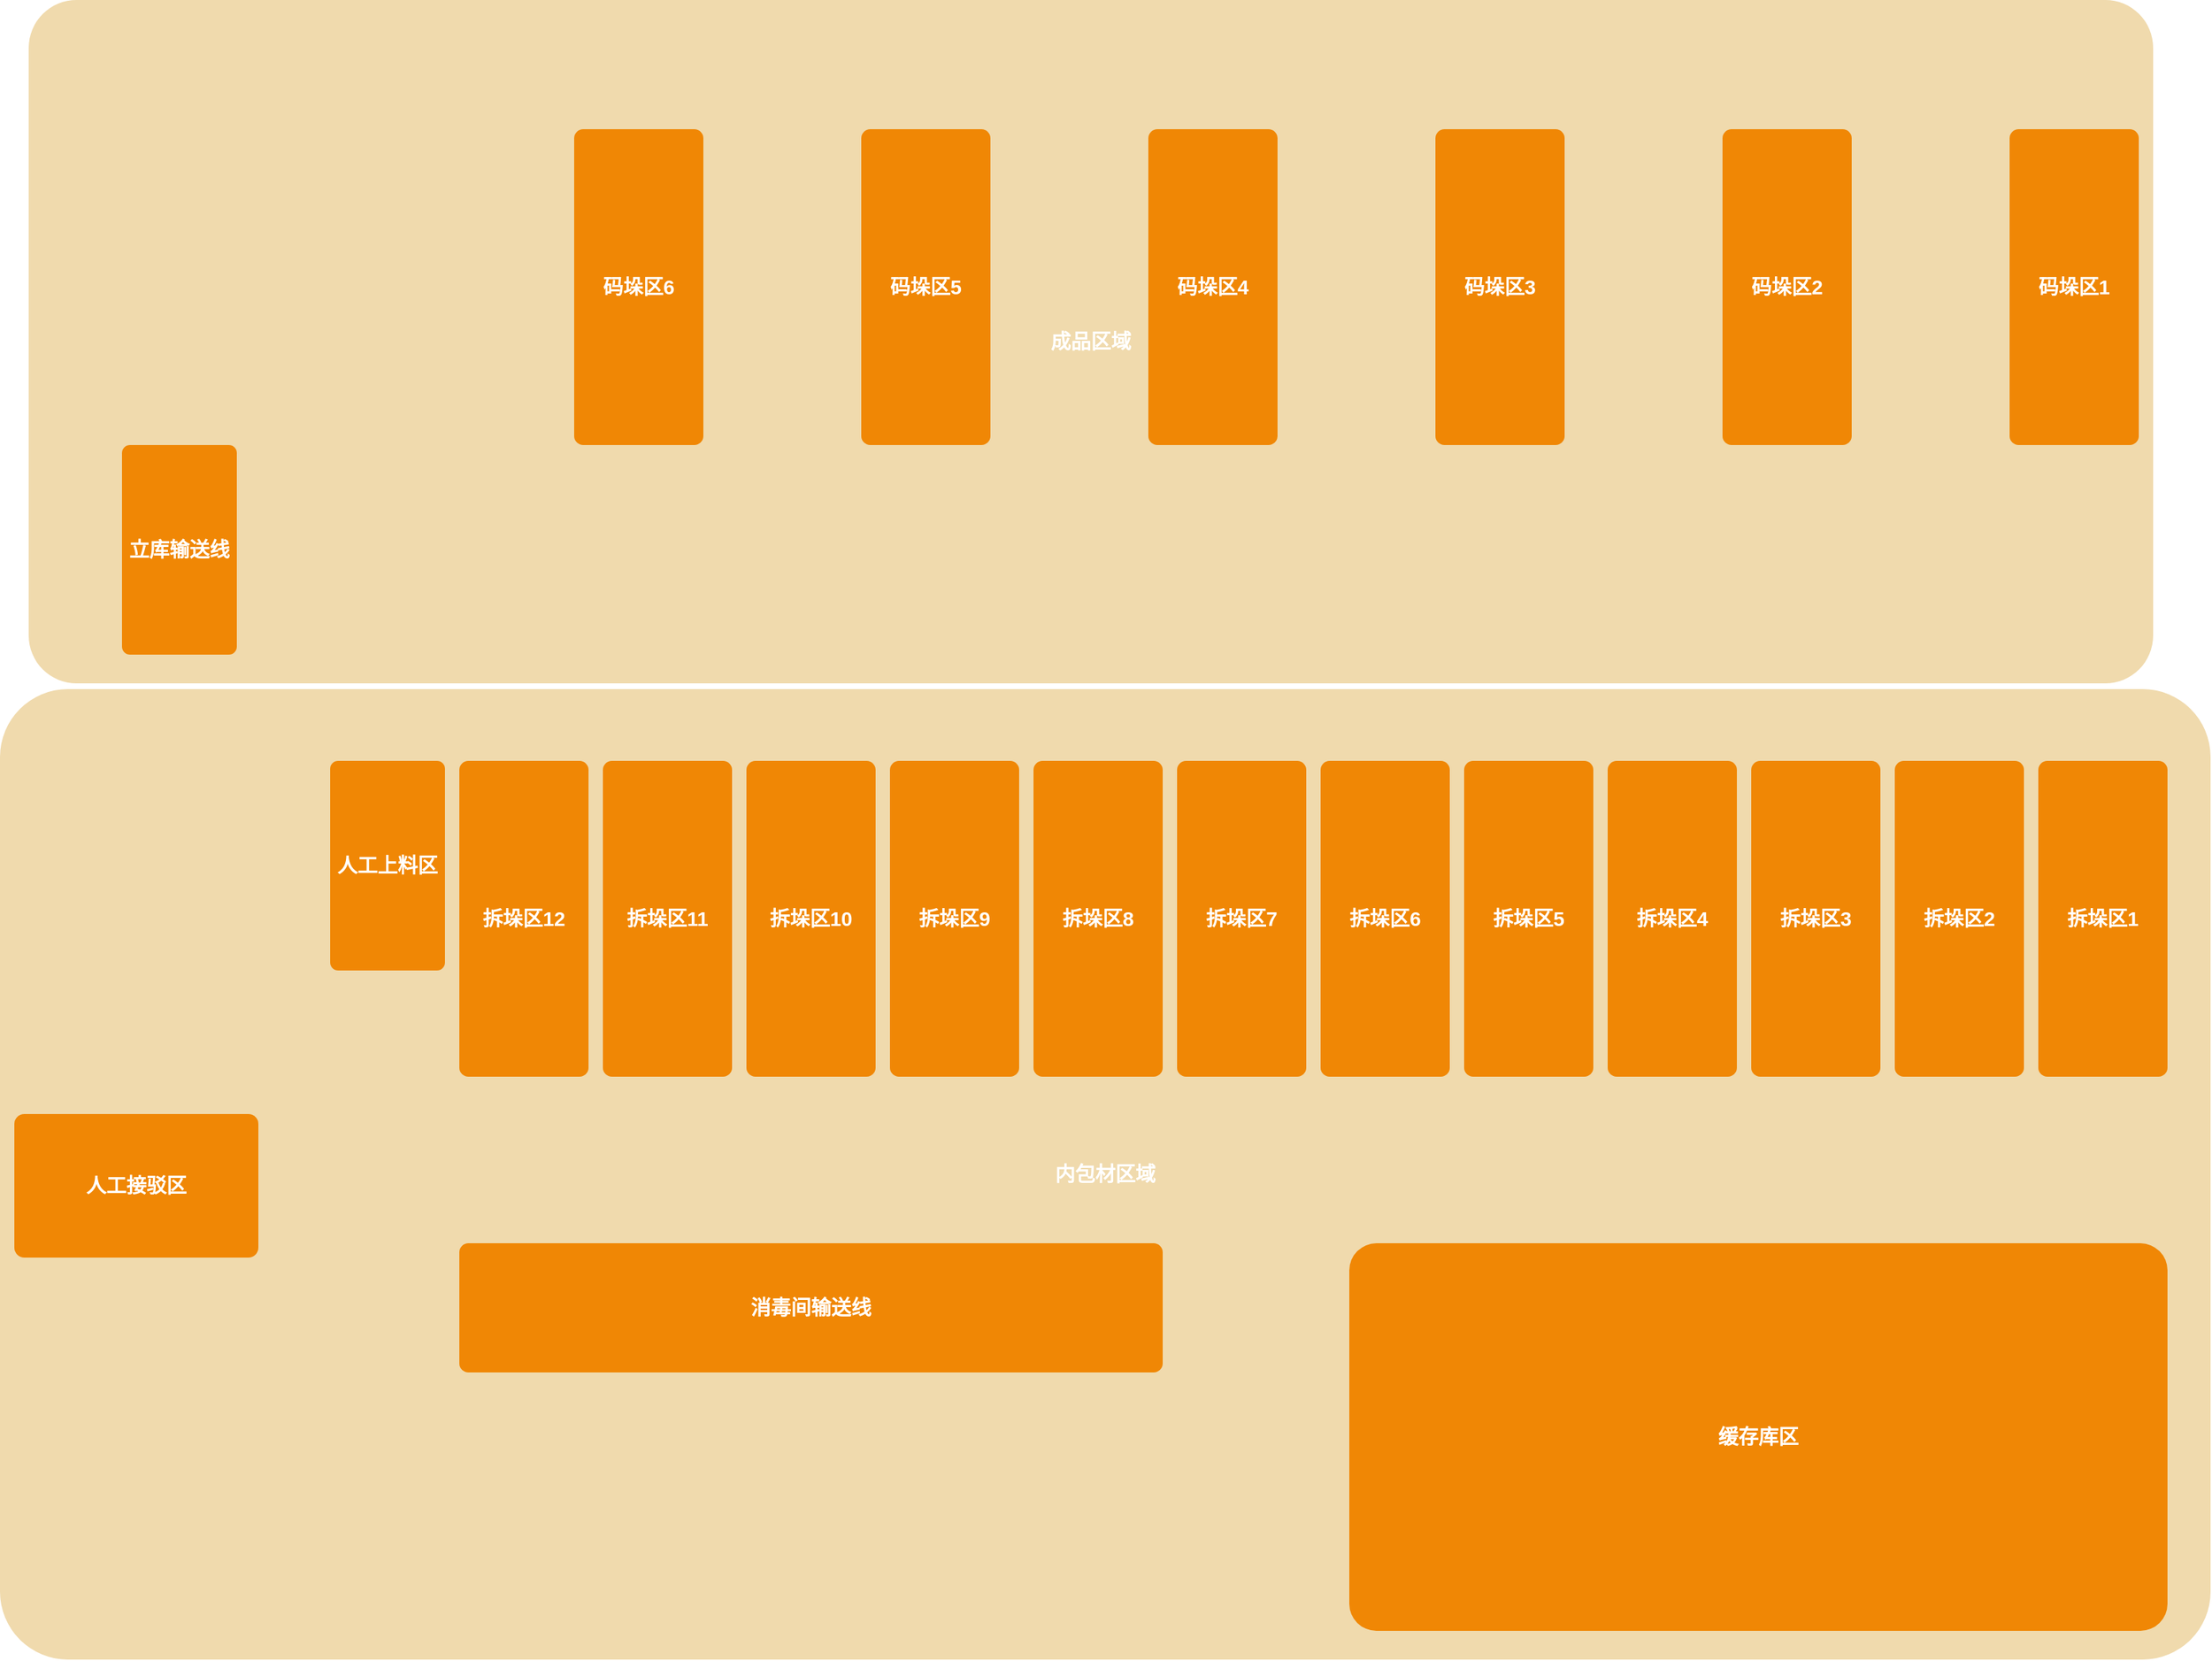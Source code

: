 <mxfile version="24.7.17">
  <diagram id="6a731a19-8d31-9384-78a2-239565b7b9f0" name="Page-1">
    <mxGraphModel dx="3560" dy="1907" grid="1" gridSize="10" guides="1" tooltips="1" connect="1" arrows="1" fold="1" page="1" pageScale="1" pageWidth="1169" pageHeight="827" background="none" math="0" shadow="0">
      <root>
        <mxCell id="0" />
        <mxCell id="1" parent="0" />
        <mxCell id="Onm9FdsHoiDiQ1-qIEA--1791" value="成品区域" style="rounded=1;whiteSpace=wrap;html=1;shadow=0;labelBackgroundColor=none;strokeColor=none;strokeWidth=3;fillColor=#F0DAAD;fontFamily=Helvetica;fontSize=14;fontColor=#FFFFFF;align=center;spacing=5;fontStyle=1;arcSize=7;perimeterSpacing=2;" vertex="1" parent="1">
          <mxGeometry x="-140" y="-230" width="1480" height="476" as="geometry" />
        </mxCell>
        <mxCell id="Onm9FdsHoiDiQ1-qIEA--1790" value="内包材区域" style="rounded=1;whiteSpace=wrap;html=1;shadow=0;labelBackgroundColor=none;strokeColor=none;strokeWidth=3;fillColor=#F0DAAD;fontFamily=Helvetica;fontSize=14;fontColor=#FFFFFF;align=center;spacing=5;fontStyle=1;arcSize=7;perimeterSpacing=2;" vertex="1" parent="1">
          <mxGeometry x="-160" y="250" width="1540" height="676" as="geometry" />
        </mxCell>
        <mxCell id="1764" value="消毒间输送线" style="rounded=1;whiteSpace=wrap;html=1;shadow=0;labelBackgroundColor=none;strokeColor=none;strokeWidth=3;fillColor=#F08705;fontFamily=Helvetica;fontSize=14;fontColor=#FFFFFF;align=center;spacing=5;fontStyle=1;arcSize=7;perimeterSpacing=2;" parent="1" vertex="1">
          <mxGeometry x="160" y="636" width="490" height="90" as="geometry" />
        </mxCell>
        <mxCell id="zb6B7RwU2urwTFCcEJx9-1789" value="缓存库区" style="rounded=1;whiteSpace=wrap;html=1;shadow=0;labelBackgroundColor=none;strokeColor=none;strokeWidth=3;fillColor=#F08705;fontFamily=Helvetica;fontSize=14;fontColor=#FFFFFF;align=center;spacing=5;fontStyle=1;arcSize=7;perimeterSpacing=2;" parent="1" vertex="1">
          <mxGeometry x="780" y="636" width="570" height="270" as="geometry" />
        </mxCell>
        <mxCell id="zb6B7RwU2urwTFCcEJx9-1790" value="拆垛区4" style="rounded=1;whiteSpace=wrap;html=1;shadow=0;labelBackgroundColor=none;strokeColor=none;strokeWidth=3;fillColor=#F08705;fontFamily=Helvetica;fontSize=14;fontColor=#FFFFFF;align=center;spacing=5;fontStyle=1;arcSize=7;perimeterSpacing=2;" parent="1" vertex="1">
          <mxGeometry x="960" y="300" width="90" height="220" as="geometry" />
        </mxCell>
        <mxCell id="Onm9FdsHoiDiQ1-qIEA--1770" value="拆垛区5" style="rounded=1;whiteSpace=wrap;html=1;shadow=0;labelBackgroundColor=none;strokeColor=none;strokeWidth=3;fillColor=#F08705;fontFamily=Helvetica;fontSize=14;fontColor=#FFFFFF;align=center;spacing=5;fontStyle=1;arcSize=7;perimeterSpacing=2;" vertex="1" parent="1">
          <mxGeometry x="860" y="300" width="90" height="220" as="geometry" />
        </mxCell>
        <mxCell id="Onm9FdsHoiDiQ1-qIEA--1771" value="拆垛区6" style="rounded=1;whiteSpace=wrap;html=1;shadow=0;labelBackgroundColor=none;strokeColor=none;strokeWidth=3;fillColor=#F08705;fontFamily=Helvetica;fontSize=14;fontColor=#FFFFFF;align=center;spacing=5;fontStyle=1;arcSize=7;perimeterSpacing=2;" vertex="1" parent="1">
          <mxGeometry x="760" y="300" width="90" height="220" as="geometry" />
        </mxCell>
        <mxCell id="Onm9FdsHoiDiQ1-qIEA--1772" value="拆垛区7" style="rounded=1;whiteSpace=wrap;html=1;shadow=0;labelBackgroundColor=none;strokeColor=none;strokeWidth=3;fillColor=#F08705;fontFamily=Helvetica;fontSize=14;fontColor=#FFFFFF;align=center;spacing=5;fontStyle=1;arcSize=7;perimeterSpacing=2;" vertex="1" parent="1">
          <mxGeometry x="660" y="300" width="90" height="220" as="geometry" />
        </mxCell>
        <mxCell id="Onm9FdsHoiDiQ1-qIEA--1773" value="拆垛区8" style="rounded=1;whiteSpace=wrap;html=1;shadow=0;labelBackgroundColor=none;strokeColor=none;strokeWidth=3;fillColor=#F08705;fontFamily=Helvetica;fontSize=14;fontColor=#FFFFFF;align=center;spacing=5;fontStyle=1;arcSize=7;perimeterSpacing=2;" vertex="1" parent="1">
          <mxGeometry x="560" y="300" width="90" height="220" as="geometry" />
        </mxCell>
        <mxCell id="Onm9FdsHoiDiQ1-qIEA--1774" value="拆垛区9" style="rounded=1;whiteSpace=wrap;html=1;shadow=0;labelBackgroundColor=none;strokeColor=none;strokeWidth=3;fillColor=#F08705;fontFamily=Helvetica;fontSize=14;fontColor=#FFFFFF;align=center;spacing=5;fontStyle=1;arcSize=7;perimeterSpacing=2;" vertex="1" parent="1">
          <mxGeometry x="460" y="300" width="90" height="220" as="geometry" />
        </mxCell>
        <mxCell id="Onm9FdsHoiDiQ1-qIEA--1775" value="拆垛区10" style="rounded=1;whiteSpace=wrap;html=1;shadow=0;labelBackgroundColor=none;strokeColor=none;strokeWidth=3;fillColor=#F08705;fontFamily=Helvetica;fontSize=14;fontColor=#FFFFFF;align=center;spacing=5;fontStyle=1;arcSize=7;perimeterSpacing=2;" vertex="1" parent="1">
          <mxGeometry x="360" y="300" width="90" height="220" as="geometry" />
        </mxCell>
        <mxCell id="Onm9FdsHoiDiQ1-qIEA--1776" value="拆垛区11" style="rounded=1;whiteSpace=wrap;html=1;shadow=0;labelBackgroundColor=none;strokeColor=none;strokeWidth=3;fillColor=#F08705;fontFamily=Helvetica;fontSize=14;fontColor=#FFFFFF;align=center;spacing=5;fontStyle=1;arcSize=7;perimeterSpacing=2;" vertex="1" parent="1">
          <mxGeometry x="260" y="300" width="90" height="220" as="geometry" />
        </mxCell>
        <mxCell id="Onm9FdsHoiDiQ1-qIEA--1777" value="拆垛区12" style="rounded=1;whiteSpace=wrap;html=1;shadow=0;labelBackgroundColor=none;strokeColor=none;strokeWidth=3;fillColor=#F08705;fontFamily=Helvetica;fontSize=14;fontColor=#FFFFFF;align=center;spacing=5;fontStyle=1;arcSize=7;perimeterSpacing=2;" vertex="1" parent="1">
          <mxGeometry x="160" y="300" width="90" height="220" as="geometry" />
        </mxCell>
        <mxCell id="Onm9FdsHoiDiQ1-qIEA--1778" value="拆垛区3" style="rounded=1;whiteSpace=wrap;html=1;shadow=0;labelBackgroundColor=none;strokeColor=none;strokeWidth=3;fillColor=#F08705;fontFamily=Helvetica;fontSize=14;fontColor=#FFFFFF;align=center;spacing=5;fontStyle=1;arcSize=7;perimeterSpacing=2;" vertex="1" parent="1">
          <mxGeometry x="1060" y="300" width="90" height="220" as="geometry" />
        </mxCell>
        <mxCell id="Onm9FdsHoiDiQ1-qIEA--1779" value="拆垛区2" style="rounded=1;whiteSpace=wrap;html=1;shadow=0;labelBackgroundColor=none;strokeColor=none;strokeWidth=3;fillColor=#F08705;fontFamily=Helvetica;fontSize=14;fontColor=#FFFFFF;align=center;spacing=5;fontStyle=1;arcSize=7;perimeterSpacing=2;" vertex="1" parent="1">
          <mxGeometry x="1160" y="300" width="90" height="220" as="geometry" />
        </mxCell>
        <mxCell id="Onm9FdsHoiDiQ1-qIEA--1780" value="拆垛区1" style="rounded=1;whiteSpace=wrap;html=1;shadow=0;labelBackgroundColor=none;strokeColor=none;strokeWidth=3;fillColor=#F08705;fontFamily=Helvetica;fontSize=14;fontColor=#FFFFFF;align=center;spacing=5;fontStyle=1;arcSize=7;perimeterSpacing=2;" vertex="1" parent="1">
          <mxGeometry x="1260" y="300" width="90" height="220" as="geometry" />
        </mxCell>
        <mxCell id="Onm9FdsHoiDiQ1-qIEA--1781" value="人工接驳区" style="rounded=1;whiteSpace=wrap;html=1;shadow=0;labelBackgroundColor=none;strokeColor=none;strokeWidth=3;fillColor=#F08705;fontFamily=Helvetica;fontSize=14;fontColor=#FFFFFF;align=center;spacing=5;fontStyle=1;arcSize=7;perimeterSpacing=2;" vertex="1" parent="1">
          <mxGeometry x="-150" y="546" width="170" height="100" as="geometry" />
        </mxCell>
        <mxCell id="Onm9FdsHoiDiQ1-qIEA--1782" value="人工上料区" style="rounded=1;whiteSpace=wrap;html=1;shadow=0;labelBackgroundColor=none;strokeColor=none;strokeWidth=3;fillColor=#F08705;fontFamily=Helvetica;fontSize=14;fontColor=#FFFFFF;align=center;spacing=5;fontStyle=1;arcSize=7;perimeterSpacing=2;" vertex="1" parent="1">
          <mxGeometry x="70" y="300" width="80" height="146" as="geometry" />
        </mxCell>
        <mxCell id="Onm9FdsHoiDiQ1-qIEA--1783" value="立库输送线" style="rounded=1;whiteSpace=wrap;html=1;shadow=0;labelBackgroundColor=none;strokeColor=none;strokeWidth=3;fillColor=#F08705;fontFamily=Helvetica;fontSize=14;fontColor=#FFFFFF;align=center;spacing=5;fontStyle=1;arcSize=7;perimeterSpacing=2;" vertex="1" parent="1">
          <mxGeometry x="-75" y="80" width="80" height="146" as="geometry" />
        </mxCell>
        <mxCell id="Onm9FdsHoiDiQ1-qIEA--1784" value="码垛区6" style="rounded=1;whiteSpace=wrap;html=1;shadow=0;labelBackgroundColor=none;strokeColor=none;strokeWidth=3;fillColor=#F08705;fontFamily=Helvetica;fontSize=14;fontColor=#FFFFFF;align=center;spacing=5;fontStyle=1;arcSize=7;perimeterSpacing=2;" vertex="1" parent="1">
          <mxGeometry x="240" y="-140" width="90" height="220" as="geometry" />
        </mxCell>
        <mxCell id="Onm9FdsHoiDiQ1-qIEA--1785" value="码垛区5" style="rounded=1;whiteSpace=wrap;html=1;shadow=0;labelBackgroundColor=none;strokeColor=none;strokeWidth=3;fillColor=#F08705;fontFamily=Helvetica;fontSize=14;fontColor=#FFFFFF;align=center;spacing=5;fontStyle=1;arcSize=7;perimeterSpacing=2;" vertex="1" parent="1">
          <mxGeometry x="440" y="-140" width="90" height="220" as="geometry" />
        </mxCell>
        <mxCell id="Onm9FdsHoiDiQ1-qIEA--1786" value="码垛区4" style="rounded=1;whiteSpace=wrap;html=1;shadow=0;labelBackgroundColor=none;strokeColor=none;strokeWidth=3;fillColor=#F08705;fontFamily=Helvetica;fontSize=14;fontColor=#FFFFFF;align=center;spacing=5;fontStyle=1;arcSize=7;perimeterSpacing=2;" vertex="1" parent="1">
          <mxGeometry x="640" y="-140" width="90" height="220" as="geometry" />
        </mxCell>
        <mxCell id="Onm9FdsHoiDiQ1-qIEA--1787" value="码垛区3" style="rounded=1;whiteSpace=wrap;html=1;shadow=0;labelBackgroundColor=none;strokeColor=none;strokeWidth=3;fillColor=#F08705;fontFamily=Helvetica;fontSize=14;fontColor=#FFFFFF;align=center;spacing=5;fontStyle=1;arcSize=7;perimeterSpacing=2;" vertex="1" parent="1">
          <mxGeometry x="840" y="-140" width="90" height="220" as="geometry" />
        </mxCell>
        <mxCell id="Onm9FdsHoiDiQ1-qIEA--1788" value="码垛区2" style="rounded=1;whiteSpace=wrap;html=1;shadow=0;labelBackgroundColor=none;strokeColor=none;strokeWidth=3;fillColor=#F08705;fontFamily=Helvetica;fontSize=14;fontColor=#FFFFFF;align=center;spacing=5;fontStyle=1;arcSize=7;perimeterSpacing=2;" vertex="1" parent="1">
          <mxGeometry x="1040" y="-140" width="90" height="220" as="geometry" />
        </mxCell>
        <mxCell id="Onm9FdsHoiDiQ1-qIEA--1789" value="码垛区1" style="rounded=1;whiteSpace=wrap;html=1;shadow=0;labelBackgroundColor=none;strokeColor=none;strokeWidth=3;fillColor=#F08705;fontFamily=Helvetica;fontSize=14;fontColor=#FFFFFF;align=center;spacing=5;fontStyle=1;arcSize=7;perimeterSpacing=2;" vertex="1" parent="1">
          <mxGeometry x="1240" y="-140" width="90" height="220" as="geometry" />
        </mxCell>
      </root>
    </mxGraphModel>
  </diagram>
</mxfile>
